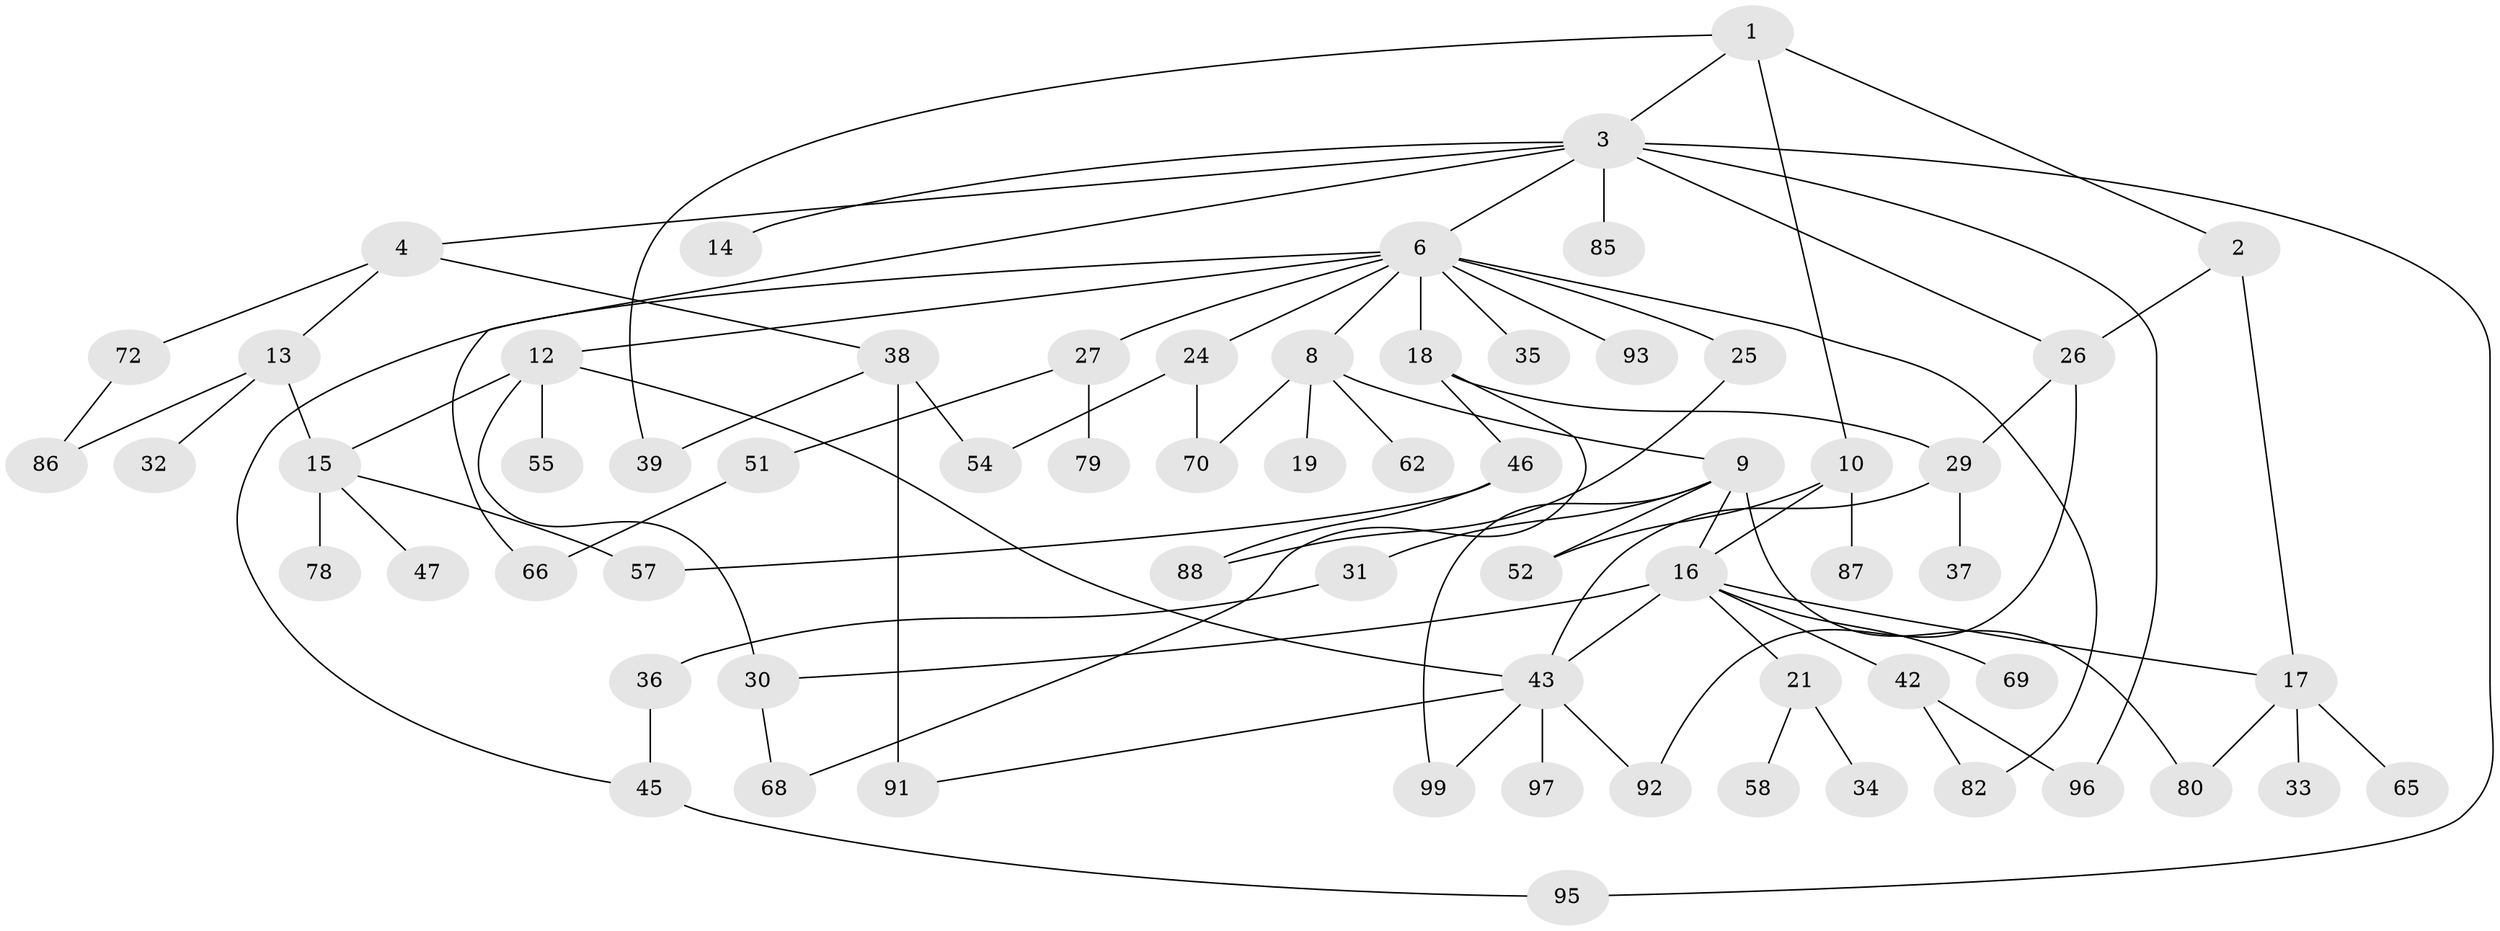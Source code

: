 // original degree distribution, {4: 0.15, 3: 0.12, 7: 0.02, 9: 0.01, 5: 0.04, 6: 0.02, 2: 0.35, 1: 0.29}
// Generated by graph-tools (version 1.1) at 2025/54/02/21/25 11:54:43]
// undirected, 65 vertices, 89 edges
graph export_dot {
graph [start="1"]
  node [color=gray90,style=filled];
  1;
  2 [super="+11"];
  3 [super="+5"];
  4 [super="+23"];
  6 [super="+7"];
  8 [super="+89"];
  9 [super="+20"];
  10 [super="+81"];
  12 [super="+22"];
  13 [super="+48"];
  14;
  15 [super="+76"];
  16 [super="+28"];
  17 [super="+64"];
  18 [super="+40"];
  19;
  21 [super="+59"];
  24 [super="+63"];
  25 [super="+84"];
  26 [super="+90"];
  27 [super="+60"];
  29 [super="+44"];
  30 [super="+41"];
  31 [super="+94"];
  32 [super="+56"];
  33;
  34;
  35;
  36;
  37 [super="+50"];
  38 [super="+77"];
  39;
  42 [super="+71"];
  43 [super="+49"];
  45 [super="+73"];
  46 [super="+83"];
  47 [super="+53"];
  51 [super="+61"];
  52;
  54;
  55 [super="+67"];
  57;
  58 [super="+74"];
  62 [super="+98"];
  65;
  66;
  68;
  69;
  70;
  72 [super="+75"];
  78;
  79;
  80;
  82;
  85;
  86;
  87;
  88 [super="+100"];
  91;
  92;
  93;
  95;
  96;
  97;
  99;
  1 -- 2;
  1 -- 3;
  1 -- 10;
  1 -- 39;
  2 -- 17;
  2 -- 26;
  3 -- 4;
  3 -- 6;
  3 -- 85;
  3 -- 66;
  3 -- 95;
  3 -- 96;
  3 -- 26;
  3 -- 14;
  4 -- 13;
  4 -- 38;
  4 -- 72;
  6 -- 12;
  6 -- 18;
  6 -- 24;
  6 -- 27;
  6 -- 93;
  6 -- 45;
  6 -- 82;
  6 -- 8;
  6 -- 25;
  6 -- 35;
  8 -- 9;
  8 -- 19;
  8 -- 62;
  8 -- 70;
  9 -- 16;
  9 -- 31;
  9 -- 52;
  9 -- 99;
  9 -- 80;
  10 -- 16;
  10 -- 52;
  10 -- 87;
  12 -- 15;
  12 -- 43;
  12 -- 30;
  12 -- 55;
  13 -- 15;
  13 -- 32;
  13 -- 86;
  15 -- 47;
  15 -- 78;
  15 -- 57;
  16 -- 21;
  16 -- 42;
  16 -- 30;
  16 -- 69;
  16 -- 43;
  16 -- 17;
  17 -- 33;
  17 -- 80;
  17 -- 65;
  18 -- 29;
  18 -- 46;
  18 -- 68;
  21 -- 34;
  21 -- 58;
  24 -- 70;
  24 -- 54;
  25 -- 88;
  26 -- 92;
  26 -- 29;
  27 -- 51;
  27 -- 79;
  29 -- 37;
  29 -- 43;
  30 -- 68;
  31 -- 36;
  36 -- 45;
  38 -- 54;
  38 -- 91 [weight=2];
  38 -- 39;
  42 -- 82;
  42 -- 96;
  43 -- 99;
  43 -- 92;
  43 -- 97;
  43 -- 91;
  45 -- 95;
  46 -- 57;
  46 -- 88;
  51 -- 66;
  72 -- 86;
}
